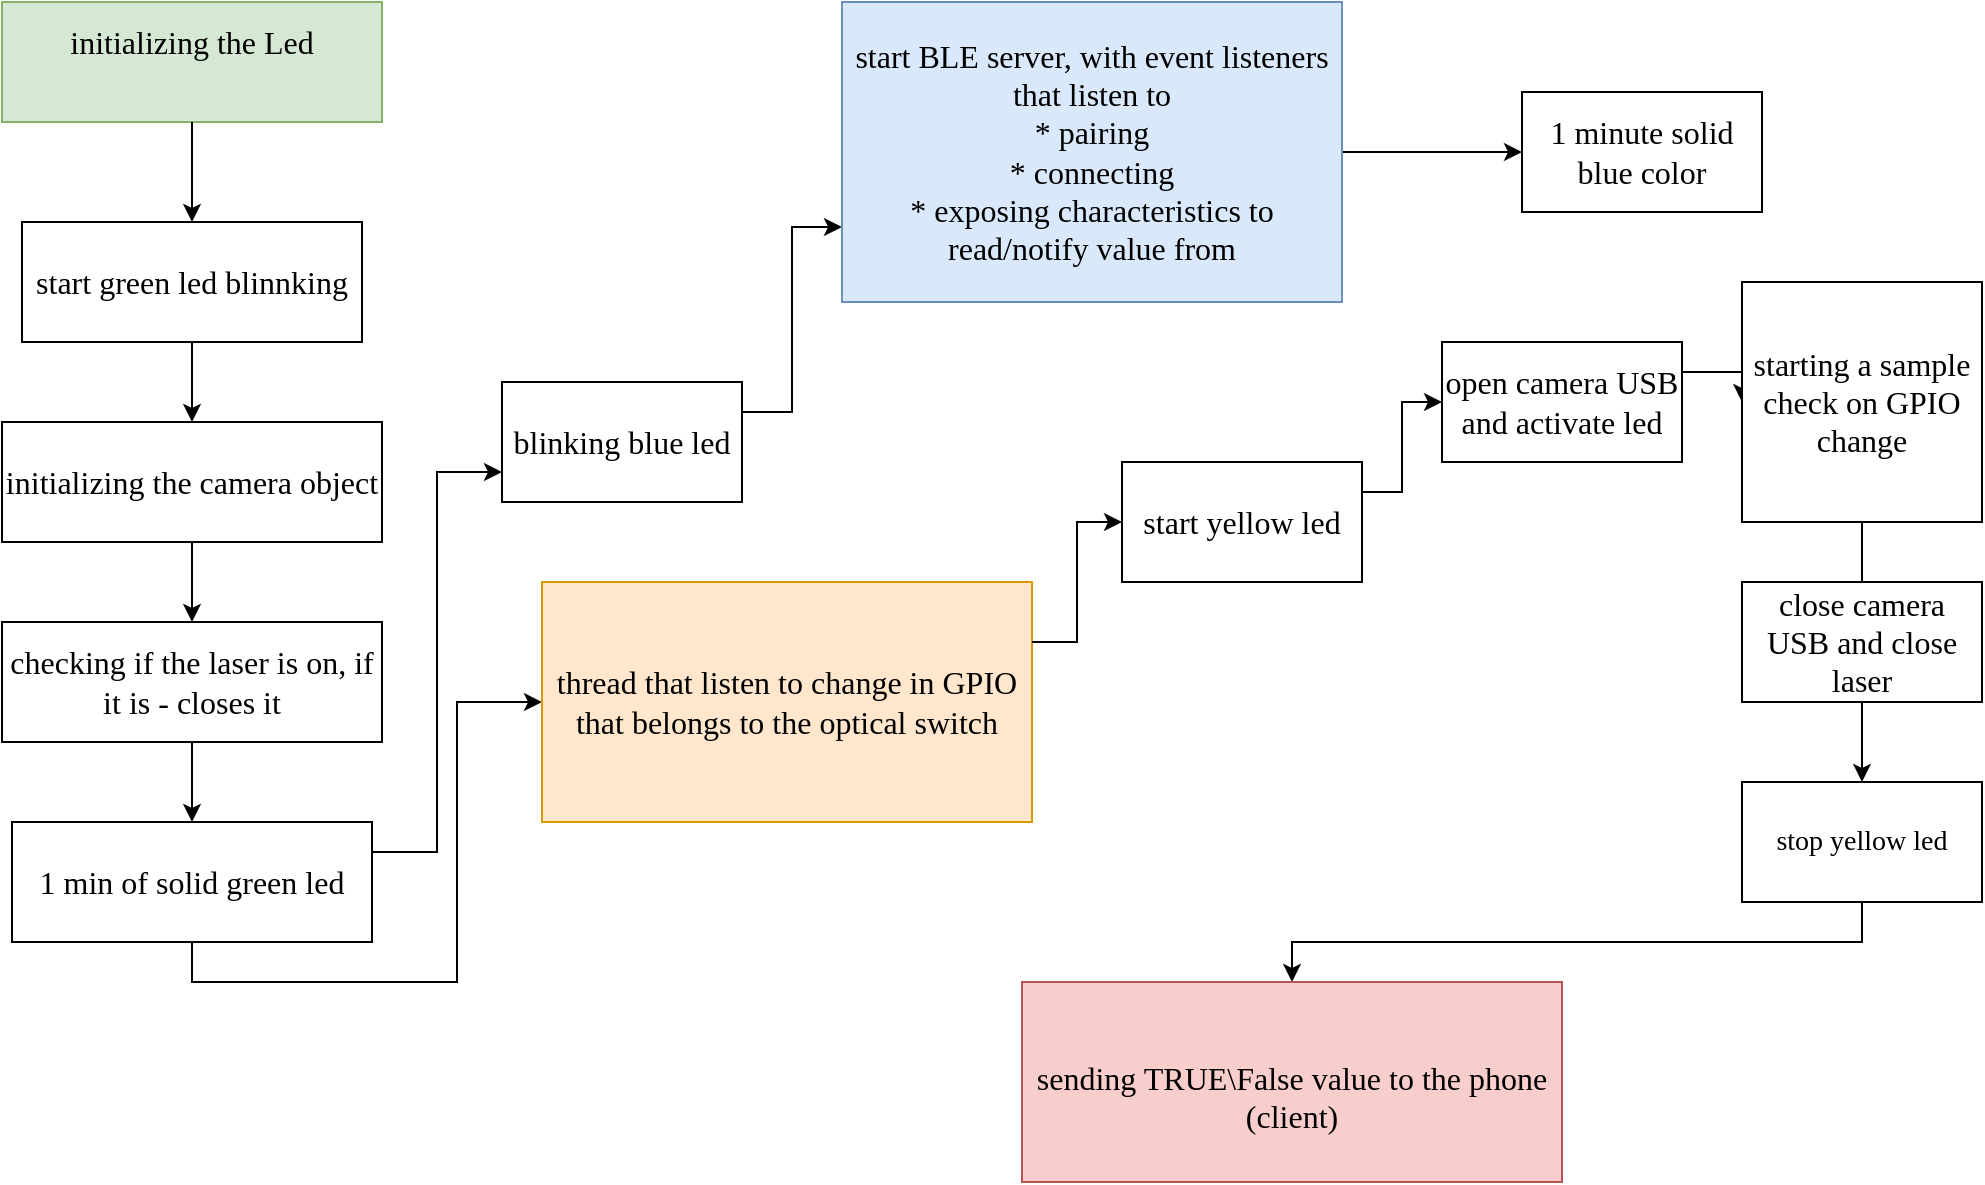 <mxfile version="24.5.2" type="github">
  <diagram name="Page-1" id="GUVBrBTwfl6Q6whqWBzx">
    <mxGraphModel dx="1242" dy="678" grid="1" gridSize="10" guides="1" tooltips="1" connect="1" arrows="1" fold="1" page="1" pageScale="1" pageWidth="850" pageHeight="1100" math="0" shadow="0">
      <root>
        <mxCell id="0" />
        <mxCell id="1" parent="0" />
        <mxCell id="7u9M_GWTXUj7Yw-PjnHy-4" style="edgeStyle=orthogonalEdgeStyle;rounded=0;orthogonalLoop=1;jettySize=auto;html=1;" edge="1" parent="1" source="7u9M_GWTXUj7Yw-PjnHy-6" target="7u9M_GWTXUj7Yw-PjnHy-2">
          <mxGeometry relative="1" as="geometry" />
        </mxCell>
        <mxCell id="7u9M_GWTXUj7Yw-PjnHy-1" value="&lt;font face=&quot;Verdana&quot; size=&quot;3&quot;&gt;initializing the Led&lt;br&gt;&lt;/font&gt;&lt;div&gt;&lt;font face=&quot;Verdana&quot; size=&quot;3&quot;&gt;&lt;br&gt;&lt;/font&gt;&lt;/div&gt;" style="rounded=0;whiteSpace=wrap;html=1;fillColor=#d5e8d4;strokeColor=#82b366;" vertex="1" parent="1">
          <mxGeometry x="60" y="20" width="190" height="60" as="geometry" />
        </mxCell>
        <mxCell id="7u9M_GWTXUj7Yw-PjnHy-5" style="edgeStyle=orthogonalEdgeStyle;rounded=0;orthogonalLoop=1;jettySize=auto;html=1;entryX=0.5;entryY=0;entryDx=0;entryDy=0;" edge="1" parent="1" source="7u9M_GWTXUj7Yw-PjnHy-2" target="7u9M_GWTXUj7Yw-PjnHy-3">
          <mxGeometry relative="1" as="geometry" />
        </mxCell>
        <mxCell id="7u9M_GWTXUj7Yw-PjnHy-2" value="&lt;font face=&quot;Verdana&quot; size=&quot;3&quot;&gt;initializing the camera object &lt;/font&gt;" style="rounded=0;whiteSpace=wrap;html=1;" vertex="1" parent="1">
          <mxGeometry x="60" y="230" width="190" height="60" as="geometry" />
        </mxCell>
        <mxCell id="7u9M_GWTXUj7Yw-PjnHy-10" style="edgeStyle=orthogonalEdgeStyle;rounded=0;orthogonalLoop=1;jettySize=auto;html=1;exitX=0.5;exitY=1;exitDx=0;exitDy=0;entryX=0.5;entryY=0;entryDx=0;entryDy=0;" edge="1" parent="1" source="7u9M_GWTXUj7Yw-PjnHy-3" target="7u9M_GWTXUj7Yw-PjnHy-9">
          <mxGeometry relative="1" as="geometry" />
        </mxCell>
        <mxCell id="7u9M_GWTXUj7Yw-PjnHy-3" value="&lt;font size=&quot;3&quot; face=&quot;Verdana&quot;&gt;checking if the laser is on, if it is - closes it&lt;/font&gt;" style="rounded=0;whiteSpace=wrap;html=1;" vertex="1" parent="1">
          <mxGeometry x="60" y="330" width="190" height="60" as="geometry" />
        </mxCell>
        <mxCell id="7u9M_GWTXUj7Yw-PjnHy-7" value="" style="edgeStyle=orthogonalEdgeStyle;rounded=0;orthogonalLoop=1;jettySize=auto;html=1;" edge="1" parent="1" source="7u9M_GWTXUj7Yw-PjnHy-1" target="7u9M_GWTXUj7Yw-PjnHy-6">
          <mxGeometry relative="1" as="geometry">
            <mxPoint x="155" y="120" as="sourcePoint" />
            <mxPoint x="155" y="170" as="targetPoint" />
          </mxGeometry>
        </mxCell>
        <mxCell id="7u9M_GWTXUj7Yw-PjnHy-6" value="&lt;font face=&quot;Verdana&quot; size=&quot;3&quot;&gt;start green led blinnking&lt;/font&gt;" style="rounded=0;whiteSpace=wrap;html=1;" vertex="1" parent="1">
          <mxGeometry x="70" y="130" width="170" height="60" as="geometry" />
        </mxCell>
        <mxCell id="7u9M_GWTXUj7Yw-PjnHy-12" style="edgeStyle=orthogonalEdgeStyle;rounded=0;orthogonalLoop=1;jettySize=auto;html=1;exitX=1;exitY=0.25;exitDx=0;exitDy=0;entryX=0;entryY=0.75;entryDx=0;entryDy=0;" edge="1" parent="1" source="7u9M_GWTXUj7Yw-PjnHy-21" target="7u9M_GWTXUj7Yw-PjnHy-11">
          <mxGeometry relative="1" as="geometry" />
        </mxCell>
        <mxCell id="7u9M_GWTXUj7Yw-PjnHy-17" style="edgeStyle=orthogonalEdgeStyle;rounded=0;orthogonalLoop=1;jettySize=auto;html=1;exitX=0.5;exitY=1;exitDx=0;exitDy=0;" edge="1" parent="1" source="7u9M_GWTXUj7Yw-PjnHy-9" target="7u9M_GWTXUj7Yw-PjnHy-14">
          <mxGeometry relative="1" as="geometry" />
        </mxCell>
        <mxCell id="7u9M_GWTXUj7Yw-PjnHy-9" value="&lt;font size=&quot;3&quot; face=&quot;Verdana&quot;&gt;1 min of solid green led&lt;/font&gt;" style="rounded=0;whiteSpace=wrap;html=1;" vertex="1" parent="1">
          <mxGeometry x="65" y="430" width="180" height="60" as="geometry" />
        </mxCell>
        <mxCell id="7u9M_GWTXUj7Yw-PjnHy-24" style="edgeStyle=orthogonalEdgeStyle;rounded=0;orthogonalLoop=1;jettySize=auto;html=1;exitX=1;exitY=0.5;exitDx=0;exitDy=0;" edge="1" parent="1" source="7u9M_GWTXUj7Yw-PjnHy-11" target="7u9M_GWTXUj7Yw-PjnHy-23">
          <mxGeometry relative="1" as="geometry" />
        </mxCell>
        <mxCell id="7u9M_GWTXUj7Yw-PjnHy-11" value="&lt;div&gt;&lt;font face=&quot;Verdana&quot; size=&quot;3&quot;&gt;start BLE server, with event listeners that listen to&lt;br&gt;* pairing&lt;br&gt;* connecting&lt;br&gt;* exposing characteristics to read/notify value from &lt;br&gt;&lt;/font&gt;&lt;/div&gt;" style="rounded=0;whiteSpace=wrap;html=1;fillColor=#dae8fc;strokeColor=#6c8ebf;" vertex="1" parent="1">
          <mxGeometry x="480" y="20" width="250" height="150" as="geometry" />
        </mxCell>
        <mxCell id="7u9M_GWTXUj7Yw-PjnHy-18" style="edgeStyle=orthogonalEdgeStyle;rounded=0;orthogonalLoop=1;jettySize=auto;html=1;exitX=1;exitY=0.25;exitDx=0;exitDy=0;entryX=0;entryY=0.5;entryDx=0;entryDy=0;" edge="1" parent="1" source="7u9M_GWTXUj7Yw-PjnHy-29" target="7u9M_GWTXUj7Yw-PjnHy-15">
          <mxGeometry relative="1" as="geometry" />
        </mxCell>
        <mxCell id="7u9M_GWTXUj7Yw-PjnHy-14" value="&lt;font face=&quot;Verdana&quot; size=&quot;3&quot;&gt;thread that listen to change in GPIO that belongs to the optical switch &lt;br&gt;&lt;/font&gt;" style="rounded=0;whiteSpace=wrap;html=1;fillColor=#ffe6cc;strokeColor=#d79b00;" vertex="1" parent="1">
          <mxGeometry x="330" y="310" width="245" height="120" as="geometry" />
        </mxCell>
        <mxCell id="7u9M_GWTXUj7Yw-PjnHy-19" style="edgeStyle=orthogonalEdgeStyle;rounded=0;orthogonalLoop=1;jettySize=auto;html=1;exitX=0.5;exitY=1;exitDx=0;exitDy=0;entryX=0.5;entryY=0;entryDx=0;entryDy=0;" edge="1" parent="1" source="7u9M_GWTXUj7Yw-PjnHy-27" target="7u9M_GWTXUj7Yw-PjnHy-16">
          <mxGeometry relative="1" as="geometry" />
        </mxCell>
        <mxCell id="7u9M_GWTXUj7Yw-PjnHy-15" value="&lt;font face=&quot;Verdana&quot; size=&quot;3&quot;&gt;starting a sample check on GPIO change&lt;/font&gt;" style="rounded=0;whiteSpace=wrap;html=1;" vertex="1" parent="1">
          <mxGeometry x="930" y="160" width="120" height="120" as="geometry" />
        </mxCell>
        <mxCell id="7u9M_GWTXUj7Yw-PjnHy-16" value="&lt;div&gt;&lt;br&gt;&lt;/div&gt;&lt;div&gt;&lt;font face=&quot;Verdana&quot; size=&quot;3&quot;&gt;sending TRUE\False value to the phone (client)&lt;/font&gt;&lt;br&gt;&lt;/div&gt;" style="rounded=0;whiteSpace=wrap;html=1;fillColor=#f8cecc;strokeColor=#b85450;" vertex="1" parent="1">
          <mxGeometry x="570" y="510" width="270" height="100" as="geometry" />
        </mxCell>
        <mxCell id="7u9M_GWTXUj7Yw-PjnHy-22" value="" style="edgeStyle=orthogonalEdgeStyle;rounded=0;orthogonalLoop=1;jettySize=auto;html=1;exitX=1;exitY=0.25;exitDx=0;exitDy=0;entryX=0;entryY=0.75;entryDx=0;entryDy=0;" edge="1" parent="1" source="7u9M_GWTXUj7Yw-PjnHy-9" target="7u9M_GWTXUj7Yw-PjnHy-21">
          <mxGeometry relative="1" as="geometry">
            <mxPoint x="245" y="445" as="sourcePoint" />
            <mxPoint x="470" y="173" as="targetPoint" />
          </mxGeometry>
        </mxCell>
        <mxCell id="7u9M_GWTXUj7Yw-PjnHy-21" value="&lt;font face=&quot;Verdana&quot; size=&quot;3&quot;&gt;blinking blue led&lt;/font&gt;" style="rounded=0;whiteSpace=wrap;html=1;" vertex="1" parent="1">
          <mxGeometry x="310" y="210" width="120" height="60" as="geometry" />
        </mxCell>
        <mxCell id="7u9M_GWTXUj7Yw-PjnHy-23" value="&lt;font face=&quot;Verdana&quot; size=&quot;3&quot;&gt;1 minute solid blue color &lt;br&gt;&lt;/font&gt;" style="rounded=0;whiteSpace=wrap;html=1;" vertex="1" parent="1">
          <mxGeometry x="820" y="65" width="120" height="60" as="geometry" />
        </mxCell>
        <mxCell id="7u9M_GWTXUj7Yw-PjnHy-26" value="" style="edgeStyle=orthogonalEdgeStyle;rounded=0;orthogonalLoop=1;jettySize=auto;html=1;exitX=1;exitY=0.25;exitDx=0;exitDy=0;entryX=0;entryY=0.5;entryDx=0;entryDy=0;" edge="1" parent="1" source="7u9M_GWTXUj7Yw-PjnHy-14" target="7u9M_GWTXUj7Yw-PjnHy-25">
          <mxGeometry relative="1" as="geometry">
            <mxPoint x="575" y="340" as="sourcePoint" />
            <mxPoint x="760" y="280" as="targetPoint" />
          </mxGeometry>
        </mxCell>
        <mxCell id="7u9M_GWTXUj7Yw-PjnHy-25" value="&lt;font size=&quot;3&quot; face=&quot;Verdana&quot;&gt;start yellow led&lt;br&gt;&lt;/font&gt;" style="rounded=0;whiteSpace=wrap;html=1;" vertex="1" parent="1">
          <mxGeometry x="620" y="250" width="120" height="60" as="geometry" />
        </mxCell>
        <mxCell id="7u9M_GWTXUj7Yw-PjnHy-28" value="" style="edgeStyle=orthogonalEdgeStyle;rounded=0;orthogonalLoop=1;jettySize=auto;html=1;exitX=0.5;exitY=1;exitDx=0;exitDy=0;entryX=0.5;entryY=0;entryDx=0;entryDy=0;" edge="1" parent="1" source="7u9M_GWTXUj7Yw-PjnHy-15" target="7u9M_GWTXUj7Yw-PjnHy-27">
          <mxGeometry relative="1" as="geometry">
            <mxPoint x="820" y="340" as="sourcePoint" />
            <mxPoint x="835" y="490" as="targetPoint" />
          </mxGeometry>
        </mxCell>
        <mxCell id="7u9M_GWTXUj7Yw-PjnHy-27" value="&lt;font face=&quot;Verdana&quot;&gt;&lt;font style=&quot;font-size: 14px;&quot;&gt;stop yellow led&lt;/font&gt;&lt;br&gt;&lt;/font&gt;" style="rounded=0;whiteSpace=wrap;html=1;" vertex="1" parent="1">
          <mxGeometry x="930" y="410" width="120" height="60" as="geometry" />
        </mxCell>
        <mxCell id="7u9M_GWTXUj7Yw-PjnHy-30" value="" style="edgeStyle=orthogonalEdgeStyle;rounded=0;orthogonalLoop=1;jettySize=auto;html=1;exitX=1;exitY=0.25;exitDx=0;exitDy=0;entryX=0;entryY=0.5;entryDx=0;entryDy=0;" edge="1" parent="1" source="7u9M_GWTXUj7Yw-PjnHy-25" target="7u9M_GWTXUj7Yw-PjnHy-29">
          <mxGeometry relative="1" as="geometry">
            <mxPoint x="760" y="265" as="sourcePoint" />
            <mxPoint x="820" y="250" as="targetPoint" />
          </mxGeometry>
        </mxCell>
        <mxCell id="7u9M_GWTXUj7Yw-PjnHy-29" value="&lt;font size=&quot;3&quot; face=&quot;Verdana&quot;&gt;open camera USB and activate led&lt;br&gt;&lt;/font&gt;" style="rounded=0;whiteSpace=wrap;html=1;" vertex="1" parent="1">
          <mxGeometry x="780" y="190" width="120" height="60" as="geometry" />
        </mxCell>
        <mxCell id="7u9M_GWTXUj7Yw-PjnHy-31" value="&lt;font size=&quot;3&quot; face=&quot;Verdana&quot;&gt;close camera USB and close laser&lt;br&gt;&lt;/font&gt;" style="rounded=0;whiteSpace=wrap;html=1;" vertex="1" parent="1">
          <mxGeometry x="930" y="310" width="120" height="60" as="geometry" />
        </mxCell>
      </root>
    </mxGraphModel>
  </diagram>
</mxfile>
